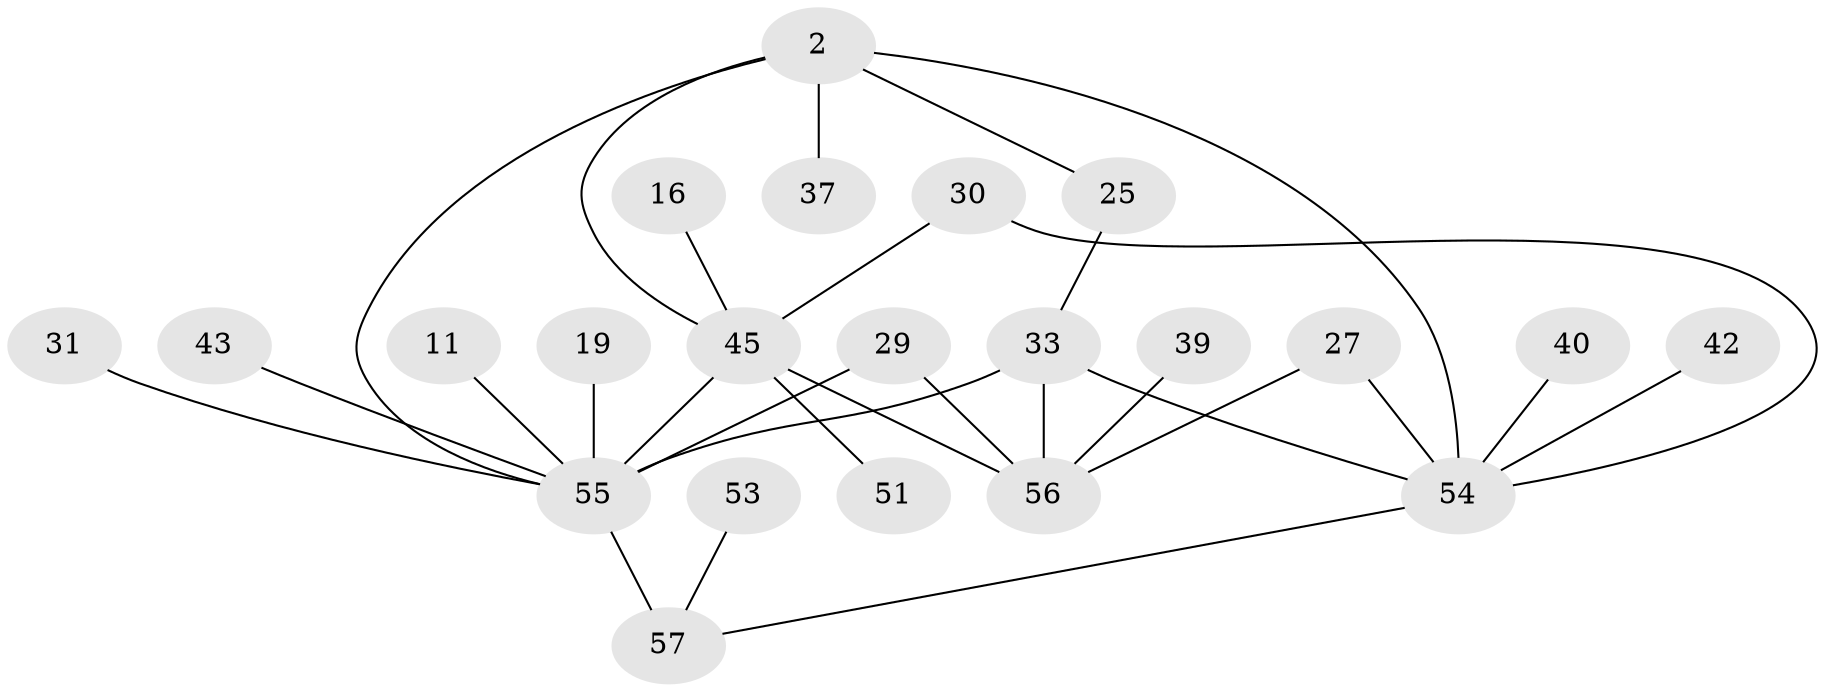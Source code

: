 // original degree distribution, {7: 0.05263157894736842, 5: 0.05263157894736842, 9: 0.017543859649122806, 4: 0.17543859649122806, 3: 0.14035087719298245, 2: 0.3508771929824561, 1: 0.19298245614035087, 6: 0.017543859649122806}
// Generated by graph-tools (version 1.1) at 2025/44/03/04/25 21:44:22]
// undirected, 22 vertices, 29 edges
graph export_dot {
graph [start="1"]
  node [color=gray90,style=filled];
  2 [super="+1"];
  11;
  16;
  19;
  25;
  27;
  29;
  30;
  31;
  33 [super="+13+6+26"];
  37 [super="+12"];
  39;
  40;
  42;
  43;
  45 [super="+20+32+35"];
  51;
  53;
  54 [super="+24+47+44"];
  55 [super="+15+50"];
  56 [super="+8+46+52"];
  57 [super="+17+38"];
  2 -- 37 [weight=3];
  2 -- 55 [weight=3];
  2 -- 25;
  2 -- 54 [weight=2];
  2 -- 45;
  11 -- 55;
  16 -- 45;
  19 -- 55;
  25 -- 33;
  27 -- 56;
  27 -- 54;
  29 -- 56;
  29 -- 55;
  30 -- 45 [weight=3];
  30 -- 54 [weight=3];
  31 -- 55;
  33 -- 56 [weight=3];
  33 -- 55 [weight=3];
  33 -- 54 [weight=2];
  39 -- 56;
  40 -- 54;
  42 -- 54;
  43 -- 55;
  45 -- 55 [weight=2];
  45 -- 56 [weight=3];
  45 -- 51;
  53 -- 57;
  54 -- 57;
  55 -- 57 [weight=2];
}
